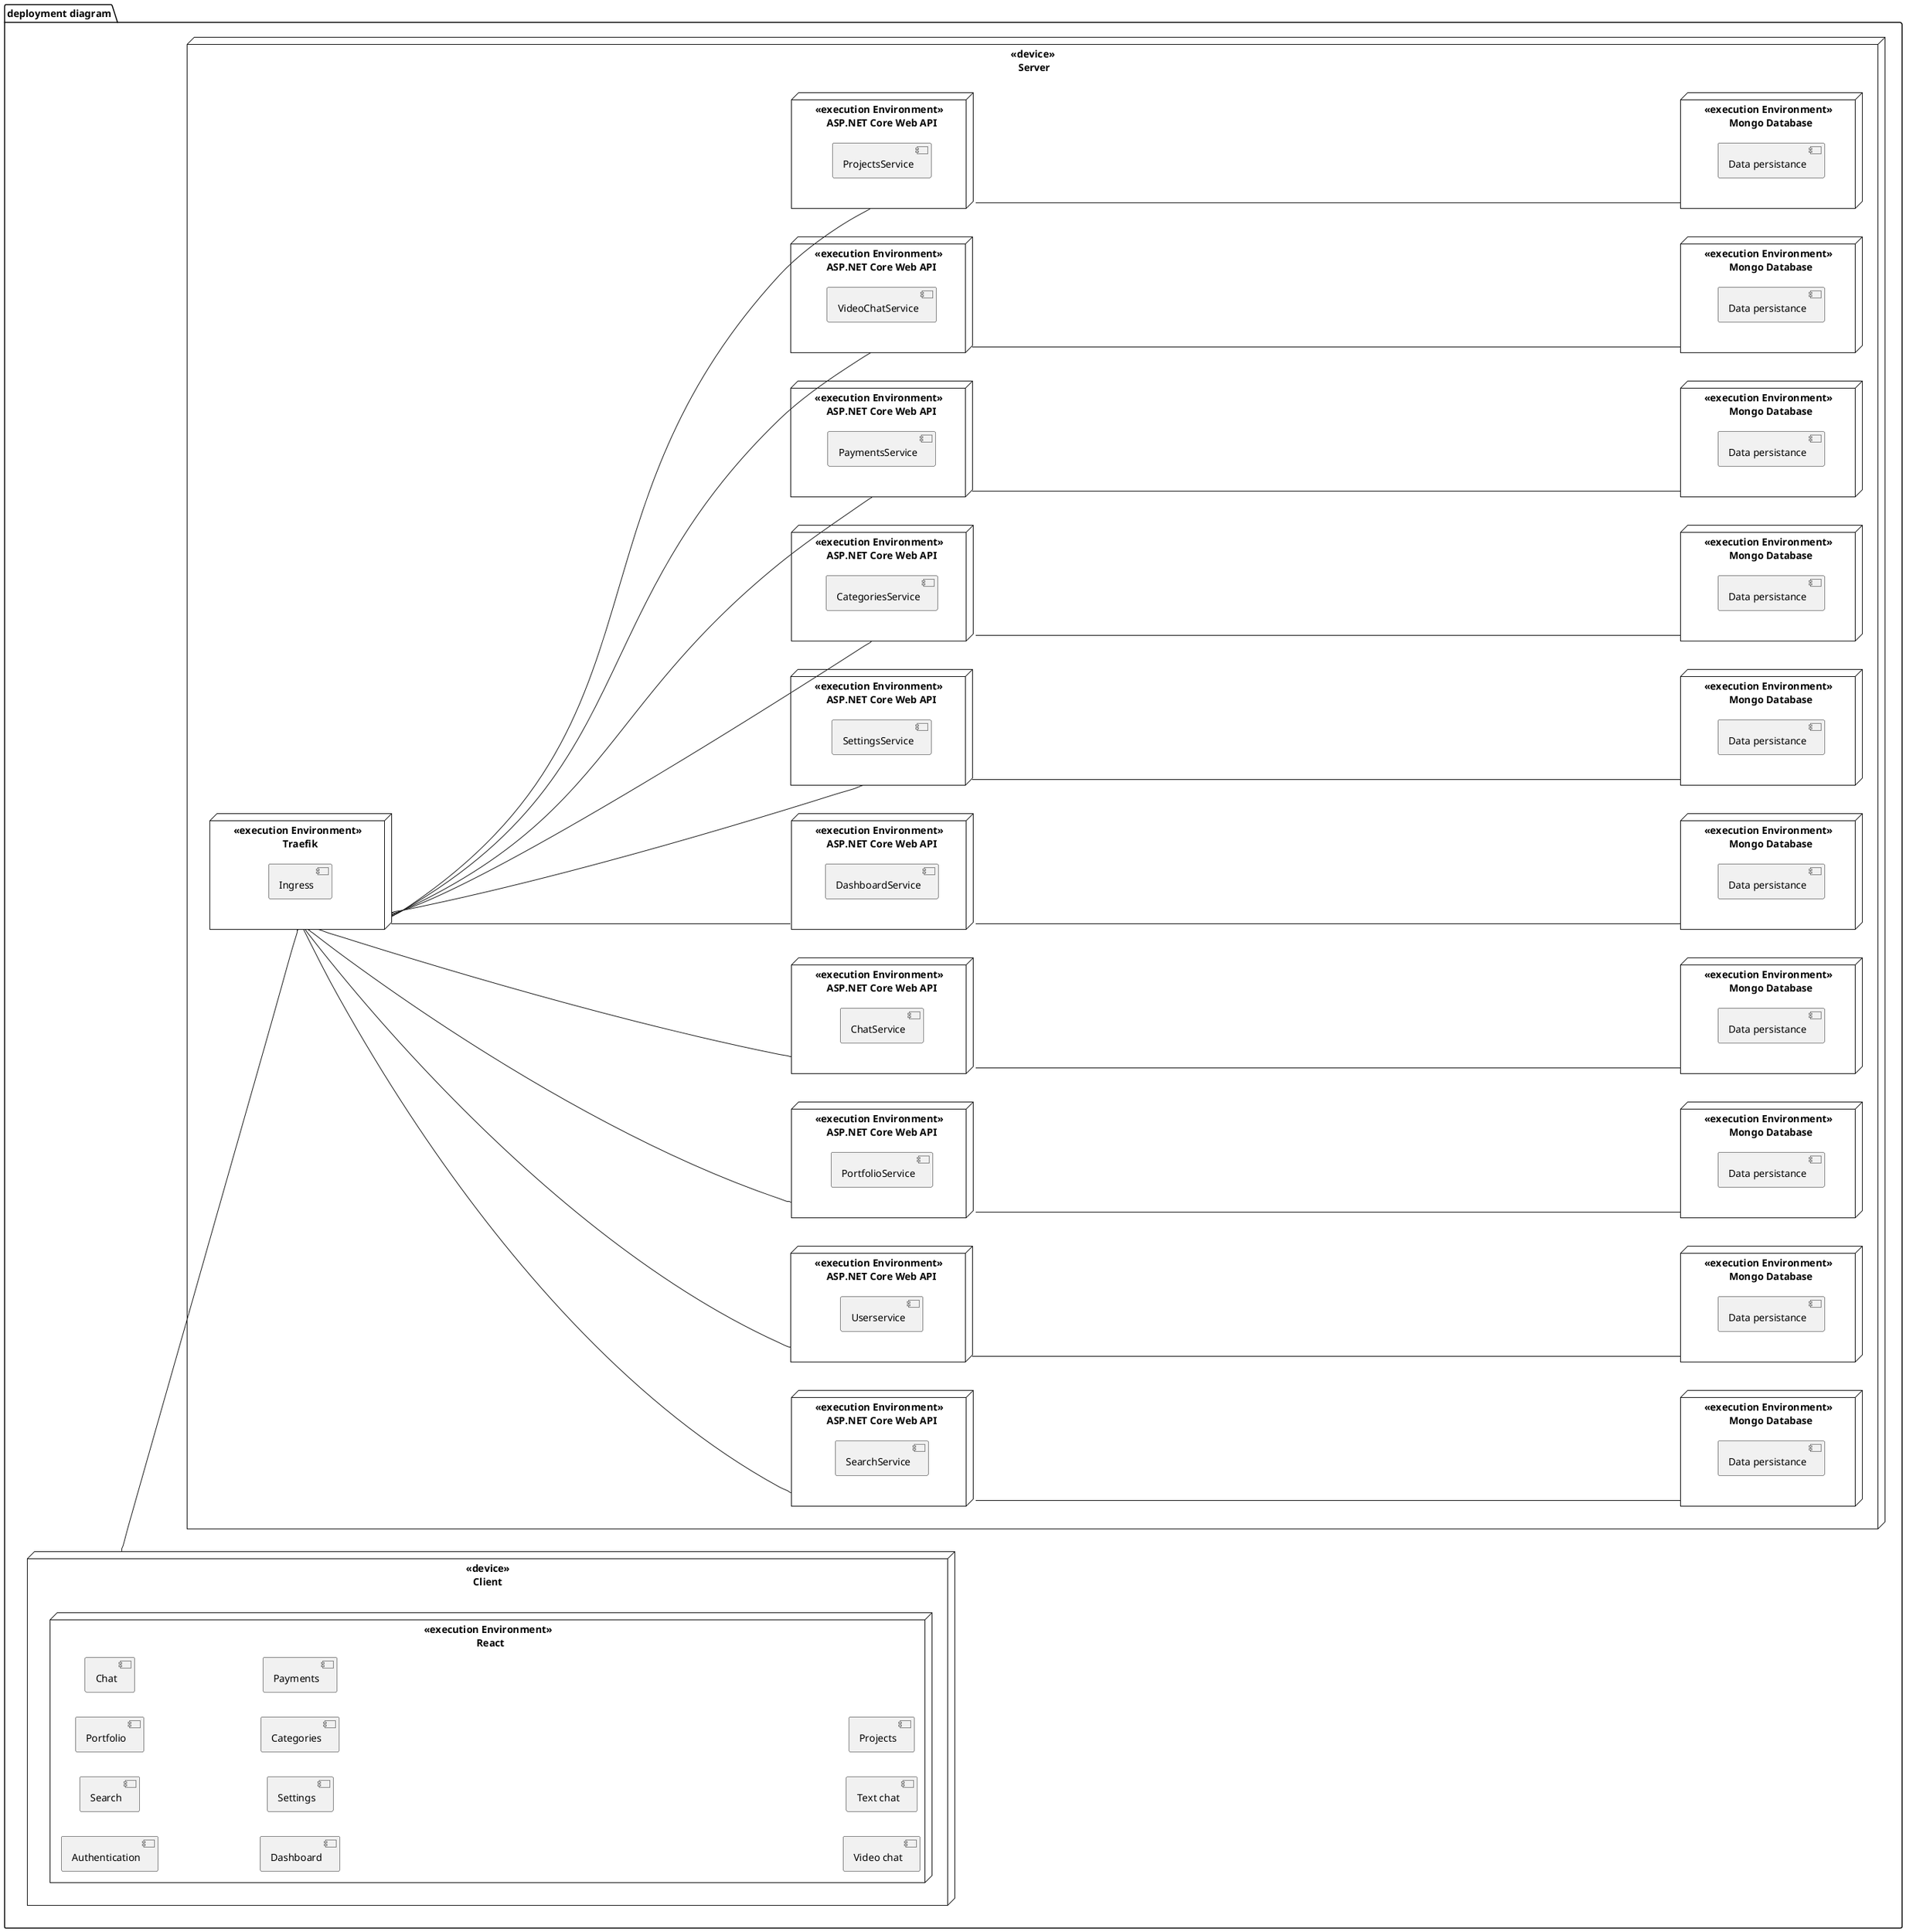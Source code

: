 @startuml

skinparam monochrome true
skinparam componentStyle uml2

left to right direction
package "deployment diagram" as sa {

node "<<device>>\n Client " as presentation {
node "<<execution Environment>>\n  React"{
  
[Authentication] 
[Search]
[Portfolio]
[Chat]
[Dashboard]
[Settings]
[Categories]
[Payments]
[Video chat]
[Text chat]
[Projects]
  
}
}
node "<<device>>\n Server" as webAPI{

node  "<<execution Environment>>\n  Traefik" as t {
  [Ingress]
}
  
node  "<<execution Environment>>\n  ASP.NET Core Web API" as 1 {
  [SearchService]
}
node  "<<execution Environment>>\n  Mongo Database" as m1 {
  [Data persistance] as d1
}
node  "<<execution Environment>>\n  ASP.NET Core Web API" as 2 {
  [Userservice]
}
node  "<<execution Environment>>\n  Mongo Database" as m2 {
  [Data persistance] as d2
}
node  "<<execution Environment>>\n  ASP.NET Core Web API" as 3 {
  [PortfolioService]
}
node  "<<execution Environment>>\n  Mongo Database" as m3 {
  [Data persistance] as d3
}
node  "<<execution Environment>>\n  ASP.NET Core Web API" as 4 {
  [ChatService]
}
node  "<<execution Environment>>\n  Mongo Database" as m4 {
  [Data persistance] as d4
}
node  "<<execution Environment>>\n  ASP.NET Core Web API" as 5 {
  [DashboardService] 
}
node  "<<execution Environment>>\n  Mongo Database" as m5 {
  [Data persistance]  as d5
}
node  "<<execution Environment>>\n  ASP.NET Core Web API" as 6 {
  [SettingsService] 
}
node  "<<execution Environment>>\n  Mongo Database" as m6 {
  [Data persistance]  as d6
}
node  "<<execution Environment>>\n  ASP.NET Core Web API" as 7 {
  [CategoriesService]
}
node  "<<execution Environment>>\n  Mongo Database" as m7 {
  [Data persistance]  as d7
}
node  "<<execution Environment>>\n  ASP.NET Core Web API" as 8 {
  [PaymentsService]
}
node  "<<execution Environment>>\n  Mongo Database" as m8 {
  [Data persistance]  as d8
}
node  "<<execution Environment>>\n  ASP.NET Core Web API" as 9 {
  [VideoChatService] 
}
node  "<<execution Environment>>\n  Mongo Database" as m9 {
  [Data persistance]  as d9
}
node  "<<execution Environment>>\n  ASP.NET Core Web API" as 10 {
  [ProjectsService]
}
node  "<<execution Environment>>\n  Mongo Database" as m10 {
  [Data persistance]  as d10
}
}

1 -- m1
2 -- m2
3 -- m3
4 -- m4
5 -- m5
6 -- m6
7 -- m7
8 -- m8
9 -- m9
10 -- m10
  
t -- 1
t -- 2
t -- 3
t -- 4
t -- 5
t -- 6
t -- 7
t -- 8
t -- 9
t -- 10

presentation -- t

@enduml